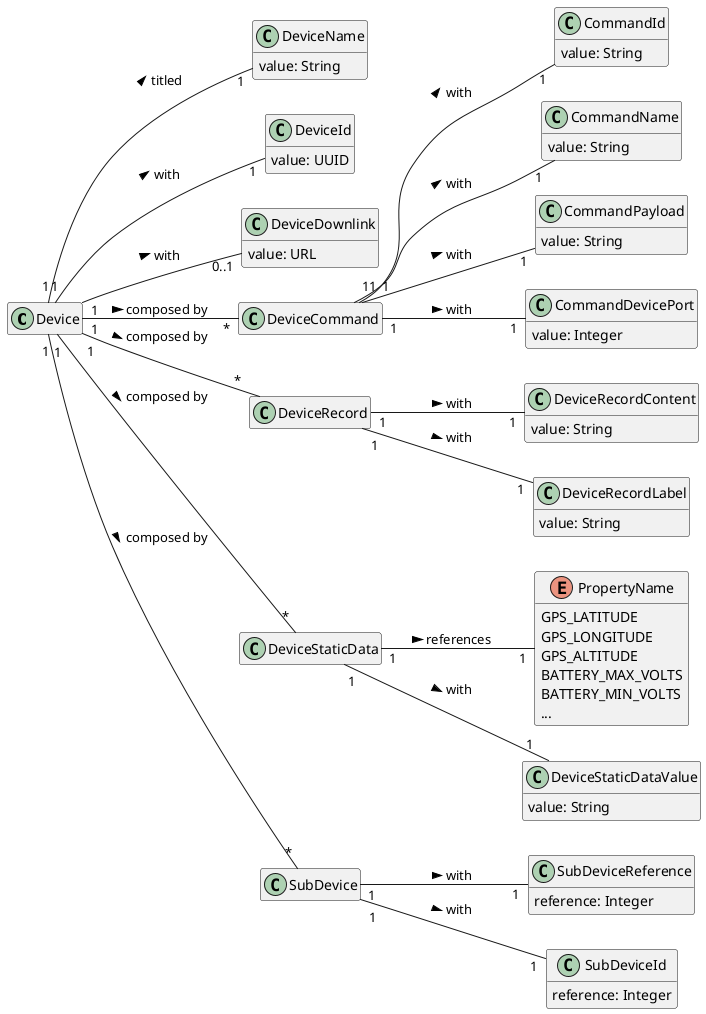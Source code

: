 @startuml device-management-model

hide empty members

left to right direction

class Device {

}

class DeviceName {
    value: String
}

class DeviceId {
    value: UUID
}

class DeviceDownlink {
    value: URL
}

class DeviceCommand {

}

class DeviceRecord {

}

class DeviceStaticData {

}

class SubDevice {

}

enum PropertyName {
    GPS_LATITUDE
    GPS_LONGITUDE
    GPS_ALTITUDE
    BATTERY_MAX_VOLTS
    BATTERY_MIN_VOLTS
    ...
}

class DeviceStaticDataValue {
    value: String
}

class DeviceRecordContent {
    value: String
}

class DeviceRecordLabel {
    value: String
}

class SubDeviceReference {
    reference: Integer
}

class SubDeviceId {
    reference: Integer
}

class CommandId {
    value: String
}

class CommandName {
    value: String
}

class CommandPayload {
    value: String
}

class CommandDevicePort {
    value: Integer
}

Device "1" -- "1" DeviceName: titled >
Device "1" -- "1" DeviceId:  with >
Device "1" -- "0..1" DeviceDownlink: with >
Device "1" -- "*" DeviceStaticData: composed by >
Device "1" -- "*" DeviceCommand: composed by  >
Device "1" -- "*" DeviceRecord: composed by  >
Device "1" -- "*" SubDevice: composed by  >

DeviceStaticData "1" -- "1" PropertyName: references >
DeviceStaticData "1" -- "1" DeviceStaticDataValue: with >

DeviceRecord "1" -- "1" DeviceRecordContent: with >
DeviceRecord "1" -- "1" DeviceRecordLabel: with >

SubDevice "1" -- "1" SubDeviceId: with >
SubDevice "1" -- "1" SubDeviceReference: with >

DeviceCommand "1" -- "1" CommandId: with >
DeviceCommand "1" -- "1" CommandName: with >
DeviceCommand "1" -- "1" CommandPayload: with >
DeviceCommand "1" -- "1" CommandDevicePort: with >

@enduml

